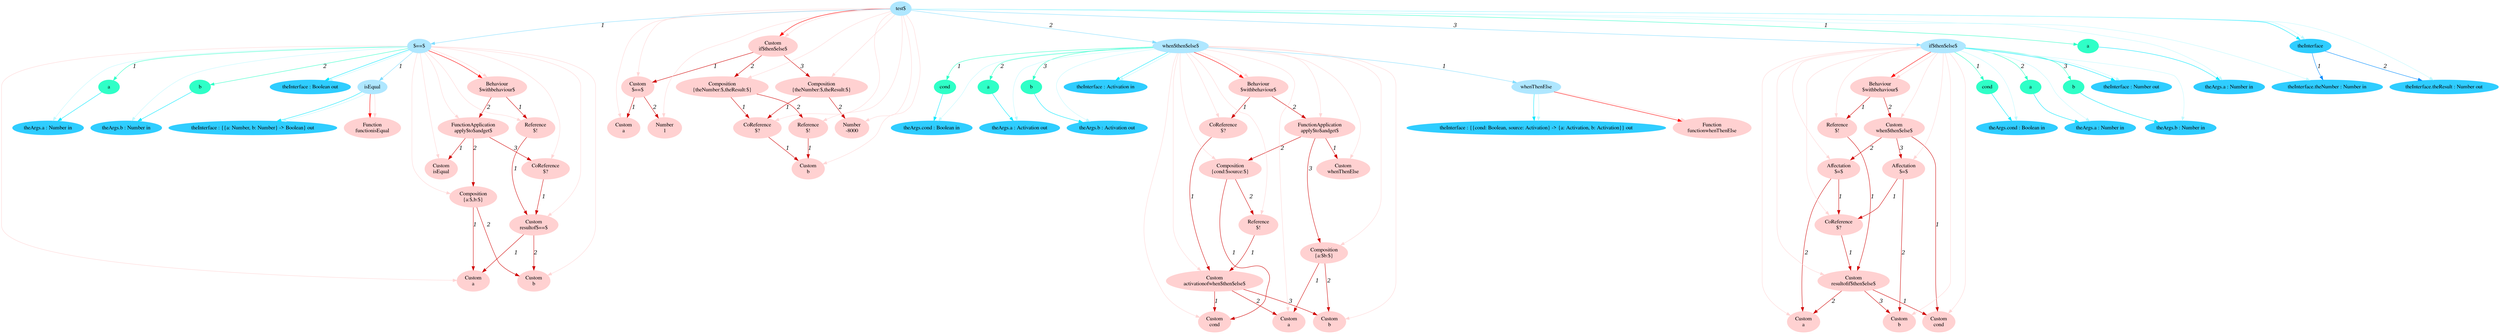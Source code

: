 digraph g{node_13234 [shape="ellipse", style="filled", color="#ffd1d1", fontname="Times", label="Function
functionisEqual" ]
node_13237 [shape="ellipse", style="filled", color="#ffd1d1", fontname="Times", label="Custom
a" ]
node_13242 [shape="ellipse", style="filled", color="#ffd1d1", fontname="Times", label="Custom
b" ]
node_13247 [shape="ellipse", style="filled", color="#ffd1d1", fontname="Times", label="Custom
resultof$==$" ]
node_13253 [shape="ellipse", style="filled", color="#ffd1d1", fontname="Times", label="Reference
$!" ]
node_13257 [shape="ellipse", style="filled", color="#ffd1d1", fontname="Times", label="Custom
isEqual" ]
node_13260 [shape="ellipse", style="filled", color="#ffd1d1", fontname="Times", label="Composition
{a:$,b:$}" ]
node_13265 [shape="ellipse", style="filled", color="#ffd1d1", fontname="Times", label="CoReference
$?" ]
node_13269 [shape="ellipse", style="filled", color="#ffd1d1", fontname="Times", label="FunctionApplication
apply$to$andget$" ]
node_13275 [shape="ellipse", style="filled", color="#ffd1d1", fontname="Times", label="Behaviour
$withbehaviour$" ]
node_13280 [shape="ellipse", style="filled", color="#ffd1d1", fontname="Times", label="Function
functionwhenThenElse" ]
node_13283 [shape="ellipse", style="filled", color="#ffd1d1", fontname="Times", label="Custom
cond" ]
node_13288 [shape="ellipse", style="filled", color="#ffd1d1", fontname="Times", label="Custom
a" ]
node_13293 [shape="ellipse", style="filled", color="#ffd1d1", fontname="Times", label="Custom
b" ]
node_13298 [shape="ellipse", style="filled", color="#ffd1d1", fontname="Times", label="Custom
activationofwhen$then$else$" ]
node_13305 [shape="ellipse", style="filled", color="#ffd1d1", fontname="Times", label="CoReference
$?" ]
node_13309 [shape="ellipse", style="filled", color="#ffd1d1", fontname="Times", label="Custom
whenThenElse" ]
node_13312 [shape="ellipse", style="filled", color="#ffd1d1", fontname="Times", label="Reference
$!" ]
node_13316 [shape="ellipse", style="filled", color="#ffd1d1", fontname="Times", label="Composition
{cond:$source:$}" ]
node_13321 [shape="ellipse", style="filled", color="#ffd1d1", fontname="Times", label="Composition
{a:$b:$}" ]
node_13326 [shape="ellipse", style="filled", color="#ffd1d1", fontname="Times", label="FunctionApplication
apply$to$andget$" ]
node_13332 [shape="ellipse", style="filled", color="#ffd1d1", fontname="Times", label="Behaviour
$withbehaviour$" ]
node_13337 [shape="ellipse", style="filled", color="#ffd1d1", fontname="Times", label="Custom
cond" ]
node_13343 [shape="ellipse", style="filled", color="#ffd1d1", fontname="Times", label="Custom
a" ]
node_13349 [shape="ellipse", style="filled", color="#ffd1d1", fontname="Times", label="Custom
b" ]
node_13355 [shape="ellipse", style="filled", color="#ffd1d1", fontname="Times", label="Custom
resultofif$then$else$" ]
node_13363 [shape="ellipse", style="filled", color="#ffd1d1", fontname="Times", label="Reference
$!" ]
node_13367 [shape="ellipse", style="filled", color="#ffd1d1", fontname="Times", label="CoReference
$?" ]
node_13372 [shape="ellipse", style="filled", color="#ffd1d1", fontname="Times", label="Affectation
$=$" ]
node_13377 [shape="ellipse", style="filled", color="#ffd1d1", fontname="Times", label="Affectation
$=$" ]
node_13382 [shape="ellipse", style="filled", color="#ffd1d1", fontname="Times", label="Custom
when$then$else$" ]
node_13388 [shape="ellipse", style="filled", color="#ffd1d1", fontname="Times", label="Behaviour
$withbehaviour$" ]
node_13393 [shape="ellipse", style="filled", color="#ffd1d1", fontname="Times", label="Custom
a" ]
node_13396 [shape="ellipse", style="filled", color="#ffd1d1", fontname="Times", label="Number
1" ]
node_13399 [shape="ellipse", style="filled", color="#ffd1d1", fontname="Times", label="Custom
$==$" ]
node_13404 [shape="ellipse", style="filled", color="#ffd1d1", fontname="Times", label="Custom
b" ]
node_13409 [shape="ellipse", style="filled", color="#ffd1d1", fontname="Times", label="CoReference
$?" ]
node_13414 [shape="ellipse", style="filled", color="#ffd1d1", fontname="Times", label="Reference
$!" ]
node_13418 [shape="ellipse", style="filled", color="#ffd1d1", fontname="Times", label="Composition
{theNumber:$,theResult:$}" ]
node_13423 [shape="ellipse", style="filled", color="#ffd1d1", fontname="Times", label="Number
-8000" ]
node_13426 [shape="ellipse", style="filled", color="#ffd1d1", fontname="Times", label="Composition
{theNumber:$,theResult:$}" ]
node_13431 [shape="ellipse", style="filled", color="#ffd1d1", fontname="Times", label="Custom
if$then$else$" ]
node_12947 [shape="ellipse", style="filled", color="#afe7ff", fontname="Times", label="test$" ]
node_12948 [shape="ellipse", style="filled", color="#afe7ff", fontname="Times", label="$==$" ]
node_12949 [shape="ellipse", style="filled", color="#afe7ff", fontname="Times", label="isEqual" ]
node_13012 [shape="ellipse", style="filled", color="#afe7ff", fontname="Times", label="when$then$else$" ]
node_13013 [shape="ellipse", style="filled", color="#afe7ff", fontname="Times", label="whenThenElse" ]
node_13093 [shape="ellipse", style="filled", color="#afe7ff", fontname="Times", label="if$then$else$" ]
node_12957 [shape="ellipse", style="filled", color="#2fffc7", fontname="Times", label="a" ]
node_12961 [shape="ellipse", style="filled", color="#2fffc7", fontname="Times", label="b" ]
node_13021 [shape="ellipse", style="filled", color="#2fffc7", fontname="Times", label="cond" ]
node_13025 [shape="ellipse", style="filled", color="#2fffc7", fontname="Times", label="a" ]
node_13029 [shape="ellipse", style="filled", color="#2fffc7", fontname="Times", label="b" ]
node_13094 [shape="ellipse", style="filled", color="#2fffc7", fontname="Times", label="cond" ]
node_13098 [shape="ellipse", style="filled", color="#2fffc7", fontname="Times", label="a" ]
node_13102 [shape="ellipse", style="filled", color="#2fffc7", fontname="Times", label="b" ]
node_13181 [shape="ellipse", style="filled", color="#2fffc7", fontname="Times", label="a" ]
node_12950 [shape="ellipse", style="filled", color="#2fcdff", fontname="Times", label="theInterface : {{a: Number, b: Number} -> Boolean} out" ]
node_12958 [shape="ellipse", style="filled", color="#2fcdff", fontname="Times", label="theArgs.a : Number in" ]
node_12962 [shape="ellipse", style="filled", color="#2fcdff", fontname="Times", label="theArgs.b : Number in" ]
node_12967 [shape="ellipse", style="filled", color="#2fcdff", fontname="Times", label="theInterface : Boolean out" ]
node_13014 [shape="ellipse", style="filled", color="#2fcdff", fontname="Times", label="theInterface : {{cond: Boolean, source: Activation} -> {a: Activation, b: Activation}} out" ]
node_13022 [shape="ellipse", style="filled", color="#2fcdff", fontname="Times", label="theArgs.cond : Boolean in" ]
node_13026 [shape="ellipse", style="filled", color="#2fcdff", fontname="Times", label="theArgs.a : Activation out" ]
node_13030 [shape="ellipse", style="filled", color="#2fcdff", fontname="Times", label="theArgs.b : Activation out" ]
node_13036 [shape="ellipse", style="filled", color="#2fcdff", fontname="Times", label="theInterface : Activation in" ]
node_13095 [shape="ellipse", style="filled", color="#2fcdff", fontname="Times", label="theArgs.cond : Boolean in" ]
node_13099 [shape="ellipse", style="filled", color="#2fcdff", fontname="Times", label="theArgs.a : Number in" ]
node_13103 [shape="ellipse", style="filled", color="#2fcdff", fontname="Times", label="theArgs.b : Number in" ]
node_13109 [shape="ellipse", style="filled", color="#2fcdff", fontname="Times", label="theInterface : Number out" ]
node_13182 [shape="ellipse", style="filled", color="#2fcdff", fontname="Times", label="theArgs.a : Number in" ]
node_13186 [shape="ellipse", style="filled", color="#2fcdff", fontname="Times", label="theInterface" ]
node_13187 [shape="ellipse", style="filled", color="#2fcdff", fontname="Times", label="theInterface.theNumber : Number in" ]
node_13189 [shape="ellipse", style="filled", color="#2fcdff", fontname="Times", label="theInterface.theResult : Number out" ]
node_13247 -> node_13237 [dir=forward, arrowHead=normal, fontname="Times-Italic", arrowsize=1, color="#d00000", label="1",  headlabel="", taillabel="" ]
node_13247 -> node_13242 [dir=forward, arrowHead=normal, fontname="Times-Italic", arrowsize=1, color="#d00000", label="2",  headlabel="", taillabel="" ]
node_13253 -> node_13247 [dir=forward, arrowHead=normal, fontname="Times-Italic", arrowsize=1, color="#d00000", label="1",  headlabel="", taillabel="" ]
node_13260 -> node_13237 [dir=forward, arrowHead=normal, fontname="Times-Italic", arrowsize=1, color="#d00000", label="1",  headlabel="", taillabel="" ]
node_13260 -> node_13242 [dir=forward, arrowHead=normal, fontname="Times-Italic", arrowsize=1, color="#d00000", label="2",  headlabel="", taillabel="" ]
node_13265 -> node_13247 [dir=forward, arrowHead=normal, fontname="Times-Italic", arrowsize=1, color="#d00000", label="1",  headlabel="", taillabel="" ]
node_13269 -> node_13257 [dir=forward, arrowHead=normal, fontname="Times-Italic", arrowsize=1, color="#d00000", label="1",  headlabel="", taillabel="" ]
node_13269 -> node_13260 [dir=forward, arrowHead=normal, fontname="Times-Italic", arrowsize=1, color="#d00000", label="2",  headlabel="", taillabel="" ]
node_13269 -> node_13265 [dir=forward, arrowHead=normal, fontname="Times-Italic", arrowsize=1, color="#d00000", label="3",  headlabel="", taillabel="" ]
node_13275 -> node_13253 [dir=forward, arrowHead=normal, fontname="Times-Italic", arrowsize=1, color="#d00000", label="1",  headlabel="", taillabel="" ]
node_13275 -> node_13269 [dir=forward, arrowHead=normal, fontname="Times-Italic", arrowsize=1, color="#d00000", label="2",  headlabel="", taillabel="" ]
node_13298 -> node_13283 [dir=forward, arrowHead=normal, fontname="Times-Italic", arrowsize=1, color="#d00000", label="1",  headlabel="", taillabel="" ]
node_13298 -> node_13288 [dir=forward, arrowHead=normal, fontname="Times-Italic", arrowsize=1, color="#d00000", label="2",  headlabel="", taillabel="" ]
node_13298 -> node_13293 [dir=forward, arrowHead=normal, fontname="Times-Italic", arrowsize=1, color="#d00000", label="3",  headlabel="", taillabel="" ]
node_13305 -> node_13298 [dir=forward, arrowHead=normal, fontname="Times-Italic", arrowsize=1, color="#d00000", label="1",  headlabel="", taillabel="" ]
node_13312 -> node_13298 [dir=forward, arrowHead=normal, fontname="Times-Italic", arrowsize=1, color="#d00000", label="1",  headlabel="", taillabel="" ]
node_13316 -> node_13283 [dir=forward, arrowHead=normal, fontname="Times-Italic", arrowsize=1, color="#d00000", label="1",  headlabel="", taillabel="" ]
node_13316 -> node_13312 [dir=forward, arrowHead=normal, fontname="Times-Italic", arrowsize=1, color="#d00000", label="2",  headlabel="", taillabel="" ]
node_13321 -> node_13288 [dir=forward, arrowHead=normal, fontname="Times-Italic", arrowsize=1, color="#d00000", label="1",  headlabel="", taillabel="" ]
node_13321 -> node_13293 [dir=forward, arrowHead=normal, fontname="Times-Italic", arrowsize=1, color="#d00000", label="2",  headlabel="", taillabel="" ]
node_13326 -> node_13309 [dir=forward, arrowHead=normal, fontname="Times-Italic", arrowsize=1, color="#d00000", label="1",  headlabel="", taillabel="" ]
node_13326 -> node_13316 [dir=forward, arrowHead=normal, fontname="Times-Italic", arrowsize=1, color="#d00000", label="2",  headlabel="", taillabel="" ]
node_13326 -> node_13321 [dir=forward, arrowHead=normal, fontname="Times-Italic", arrowsize=1, color="#d00000", label="3",  headlabel="", taillabel="" ]
node_13332 -> node_13305 [dir=forward, arrowHead=normal, fontname="Times-Italic", arrowsize=1, color="#d00000", label="1",  headlabel="", taillabel="" ]
node_13332 -> node_13326 [dir=forward, arrowHead=normal, fontname="Times-Italic", arrowsize=1, color="#d00000", label="2",  headlabel="", taillabel="" ]
node_13355 -> node_13337 [dir=forward, arrowHead=normal, fontname="Times-Italic", arrowsize=1, color="#d00000", label="1",  headlabel="", taillabel="" ]
node_13355 -> node_13343 [dir=forward, arrowHead=normal, fontname="Times-Italic", arrowsize=1, color="#d00000", label="2",  headlabel="", taillabel="" ]
node_13355 -> node_13349 [dir=forward, arrowHead=normal, fontname="Times-Italic", arrowsize=1, color="#d00000", label="3",  headlabel="", taillabel="" ]
node_13363 -> node_13355 [dir=forward, arrowHead=normal, fontname="Times-Italic", arrowsize=1, color="#d00000", label="1",  headlabel="", taillabel="" ]
node_13367 -> node_13355 [dir=forward, arrowHead=normal, fontname="Times-Italic", arrowsize=1, color="#d00000", label="1",  headlabel="", taillabel="" ]
node_13372 -> node_13343 [dir=forward, arrowHead=normal, fontname="Times-Italic", arrowsize=1, color="#d00000", label="2",  headlabel="", taillabel="" ]
node_13372 -> node_13367 [dir=forward, arrowHead=normal, fontname="Times-Italic", arrowsize=1, color="#d00000", label="1",  headlabel="", taillabel="" ]
node_13377 -> node_13349 [dir=forward, arrowHead=normal, fontname="Times-Italic", arrowsize=1, color="#d00000", label="2",  headlabel="", taillabel="" ]
node_13377 -> node_13367 [dir=forward, arrowHead=normal, fontname="Times-Italic", arrowsize=1, color="#d00000", label="1",  headlabel="", taillabel="" ]
node_13382 -> node_13337 [dir=forward, arrowHead=normal, fontname="Times-Italic", arrowsize=1, color="#d00000", label="1",  headlabel="", taillabel="" ]
node_13382 -> node_13372 [dir=forward, arrowHead=normal, fontname="Times-Italic", arrowsize=1, color="#d00000", label="2",  headlabel="", taillabel="" ]
node_13382 -> node_13377 [dir=forward, arrowHead=normal, fontname="Times-Italic", arrowsize=1, color="#d00000", label="3",  headlabel="", taillabel="" ]
node_13388 -> node_13363 [dir=forward, arrowHead=normal, fontname="Times-Italic", arrowsize=1, color="#d00000", label="1",  headlabel="", taillabel="" ]
node_13388 -> node_13382 [dir=forward, arrowHead=normal, fontname="Times-Italic", arrowsize=1, color="#d00000", label="2",  headlabel="", taillabel="" ]
node_13399 -> node_13393 [dir=forward, arrowHead=normal, fontname="Times-Italic", arrowsize=1, color="#d00000", label="1",  headlabel="", taillabel="" ]
node_13399 -> node_13396 [dir=forward, arrowHead=normal, fontname="Times-Italic", arrowsize=1, color="#d00000", label="2",  headlabel="", taillabel="" ]
node_13409 -> node_13404 [dir=forward, arrowHead=normal, fontname="Times-Italic", arrowsize=1, color="#d00000", label="1",  headlabel="", taillabel="" ]
node_13414 -> node_13404 [dir=forward, arrowHead=normal, fontname="Times-Italic", arrowsize=1, color="#d00000", label="1",  headlabel="", taillabel="" ]
node_13418 -> node_13409 [dir=forward, arrowHead=normal, fontname="Times-Italic", arrowsize=1, color="#d00000", label="1",  headlabel="", taillabel="" ]
node_13418 -> node_13414 [dir=forward, arrowHead=normal, fontname="Times-Italic", arrowsize=1, color="#d00000", label="2",  headlabel="", taillabel="" ]
node_13426 -> node_13409 [dir=forward, arrowHead=normal, fontname="Times-Italic", arrowsize=1, color="#d00000", label="1",  headlabel="", taillabel="" ]
node_13426 -> node_13423 [dir=forward, arrowHead=normal, fontname="Times-Italic", arrowsize=1, color="#d00000", label="2",  headlabel="", taillabel="" ]
node_13431 -> node_13399 [dir=forward, arrowHead=normal, fontname="Times-Italic", arrowsize=1, color="#d00000", label="1",  headlabel="", taillabel="" ]
node_13431 -> node_13418 [dir=forward, arrowHead=normal, fontname="Times-Italic", arrowsize=1, color="#d00000", label="2",  headlabel="", taillabel="" ]
node_13431 -> node_13426 [dir=forward, arrowHead=normal, fontname="Times-Italic", arrowsize=1, color="#d00000", label="3",  headlabel="", taillabel="" ]
node_12949 -> node_13234 [dir=forward, arrowHead=normal, fontname="Times-Italic", arrowsize=1, color="#ff0000", label="",  headlabel="", taillabel="" ]
node_12948 -> node_13275 [dir=forward, arrowHead=normal, fontname="Times-Italic", arrowsize=1, color="#ff0000", label="",  headlabel="", taillabel="" ]
node_13013 -> node_13280 [dir=forward, arrowHead=normal, fontname="Times-Italic", arrowsize=1, color="#ff0000", label="",  headlabel="", taillabel="" ]
node_13012 -> node_13332 [dir=forward, arrowHead=normal, fontname="Times-Italic", arrowsize=1, color="#ff0000", label="",  headlabel="", taillabel="" ]
node_13093 -> node_13388 [dir=forward, arrowHead=normal, fontname="Times-Italic", arrowsize=1, color="#ff0000", label="",  headlabel="", taillabel="" ]
node_12947 -> node_13431 [dir=forward, arrowHead=normal, fontname="Times-Italic", arrowsize=1, color="#ff0000", label="",  headlabel="", taillabel="" ]
node_12949 -> node_13234 [dir=forward, arrowHead=normal, fontname="Times-Italic", arrowsize=1, color="#ffd5d5", label="",  headlabel="", taillabel="" ]
node_12948 -> node_13237 [dir=forward, arrowHead=normal, fontname="Times-Italic", arrowsize=1, color="#ffd5d5", label="",  headlabel="", taillabel="" ]
node_12948 -> node_13242 [dir=forward, arrowHead=normal, fontname="Times-Italic", arrowsize=1, color="#ffd5d5", label="",  headlabel="", taillabel="" ]
node_12948 -> node_13247 [dir=forward, arrowHead=normal, fontname="Times-Italic", arrowsize=1, color="#ffd5d5", label="",  headlabel="", taillabel="" ]
node_12948 -> node_13253 [dir=forward, arrowHead=normal, fontname="Times-Italic", arrowsize=1, color="#ffd5d5", label="",  headlabel="", taillabel="" ]
node_12948 -> node_13257 [dir=forward, arrowHead=normal, fontname="Times-Italic", arrowsize=1, color="#ffd5d5", label="",  headlabel="", taillabel="" ]
node_12948 -> node_13260 [dir=forward, arrowHead=normal, fontname="Times-Italic", arrowsize=1, color="#ffd5d5", label="",  headlabel="", taillabel="" ]
node_12948 -> node_13265 [dir=forward, arrowHead=normal, fontname="Times-Italic", arrowsize=1, color="#ffd5d5", label="",  headlabel="", taillabel="" ]
node_12948 -> node_13269 [dir=forward, arrowHead=normal, fontname="Times-Italic", arrowsize=1, color="#ffd5d5", label="",  headlabel="", taillabel="" ]
node_12948 -> node_13275 [dir=forward, arrowHead=normal, fontname="Times-Italic", arrowsize=1, color="#ffd5d5", label="",  headlabel="", taillabel="" ]
node_13013 -> node_13280 [dir=forward, arrowHead=normal, fontname="Times-Italic", arrowsize=1, color="#ffd5d5", label="",  headlabel="", taillabel="" ]
node_13012 -> node_13283 [dir=forward, arrowHead=normal, fontname="Times-Italic", arrowsize=1, color="#ffd5d5", label="",  headlabel="", taillabel="" ]
node_13012 -> node_13288 [dir=forward, arrowHead=normal, fontname="Times-Italic", arrowsize=1, color="#ffd5d5", label="",  headlabel="", taillabel="" ]
node_13012 -> node_13293 [dir=forward, arrowHead=normal, fontname="Times-Italic", arrowsize=1, color="#ffd5d5", label="",  headlabel="", taillabel="" ]
node_13012 -> node_13298 [dir=forward, arrowHead=normal, fontname="Times-Italic", arrowsize=1, color="#ffd5d5", label="",  headlabel="", taillabel="" ]
node_13012 -> node_13305 [dir=forward, arrowHead=normal, fontname="Times-Italic", arrowsize=1, color="#ffd5d5", label="",  headlabel="", taillabel="" ]
node_13012 -> node_13309 [dir=forward, arrowHead=normal, fontname="Times-Italic", arrowsize=1, color="#ffd5d5", label="",  headlabel="", taillabel="" ]
node_13012 -> node_13312 [dir=forward, arrowHead=normal, fontname="Times-Italic", arrowsize=1, color="#ffd5d5", label="",  headlabel="", taillabel="" ]
node_13012 -> node_13316 [dir=forward, arrowHead=normal, fontname="Times-Italic", arrowsize=1, color="#ffd5d5", label="",  headlabel="", taillabel="" ]
node_13012 -> node_13321 [dir=forward, arrowHead=normal, fontname="Times-Italic", arrowsize=1, color="#ffd5d5", label="",  headlabel="", taillabel="" ]
node_13012 -> node_13326 [dir=forward, arrowHead=normal, fontname="Times-Italic", arrowsize=1, color="#ffd5d5", label="",  headlabel="", taillabel="" ]
node_13012 -> node_13332 [dir=forward, arrowHead=normal, fontname="Times-Italic", arrowsize=1, color="#ffd5d5", label="",  headlabel="", taillabel="" ]
node_13093 -> node_13337 [dir=forward, arrowHead=normal, fontname="Times-Italic", arrowsize=1, color="#ffd5d5", label="",  headlabel="", taillabel="" ]
node_13093 -> node_13343 [dir=forward, arrowHead=normal, fontname="Times-Italic", arrowsize=1, color="#ffd5d5", label="",  headlabel="", taillabel="" ]
node_13093 -> node_13349 [dir=forward, arrowHead=normal, fontname="Times-Italic", arrowsize=1, color="#ffd5d5", label="",  headlabel="", taillabel="" ]
node_13093 -> node_13355 [dir=forward, arrowHead=normal, fontname="Times-Italic", arrowsize=1, color="#ffd5d5", label="",  headlabel="", taillabel="" ]
node_13093 -> node_13363 [dir=forward, arrowHead=normal, fontname="Times-Italic", arrowsize=1, color="#ffd5d5", label="",  headlabel="", taillabel="" ]
node_13093 -> node_13367 [dir=forward, arrowHead=normal, fontname="Times-Italic", arrowsize=1, color="#ffd5d5", label="",  headlabel="", taillabel="" ]
node_13093 -> node_13372 [dir=forward, arrowHead=normal, fontname="Times-Italic", arrowsize=1, color="#ffd5d5", label="",  headlabel="", taillabel="" ]
node_13093 -> node_13377 [dir=forward, arrowHead=normal, fontname="Times-Italic", arrowsize=1, color="#ffd5d5", label="",  headlabel="", taillabel="" ]
node_13093 -> node_13382 [dir=forward, arrowHead=normal, fontname="Times-Italic", arrowsize=1, color="#ffd5d5", label="",  headlabel="", taillabel="" ]
node_13093 -> node_13388 [dir=forward, arrowHead=normal, fontname="Times-Italic", arrowsize=1, color="#ffd5d5", label="",  headlabel="", taillabel="" ]
node_12947 -> node_13393 [dir=forward, arrowHead=normal, fontname="Times-Italic", arrowsize=1, color="#ffd5d5", label="",  headlabel="", taillabel="" ]
node_12947 -> node_13396 [dir=forward, arrowHead=normal, fontname="Times-Italic", arrowsize=1, color="#ffd5d5", label="",  headlabel="", taillabel="" ]
node_12947 -> node_13399 [dir=forward, arrowHead=normal, fontname="Times-Italic", arrowsize=1, color="#ffd5d5", label="",  headlabel="", taillabel="" ]
node_12947 -> node_13404 [dir=forward, arrowHead=normal, fontname="Times-Italic", arrowsize=1, color="#ffd5d5", label="",  headlabel="", taillabel="" ]
node_12947 -> node_13409 [dir=forward, arrowHead=normal, fontname="Times-Italic", arrowsize=1, color="#ffd5d5", label="",  headlabel="", taillabel="" ]
node_12947 -> node_13414 [dir=forward, arrowHead=normal, fontname="Times-Italic", arrowsize=1, color="#ffd5d5", label="",  headlabel="", taillabel="" ]
node_12947 -> node_13418 [dir=forward, arrowHead=normal, fontname="Times-Italic", arrowsize=1, color="#ffd5d5", label="",  headlabel="", taillabel="" ]
node_12947 -> node_13423 [dir=forward, arrowHead=normal, fontname="Times-Italic", arrowsize=1, color="#ffd5d5", label="",  headlabel="", taillabel="" ]
node_12947 -> node_13426 [dir=forward, arrowHead=normal, fontname="Times-Italic", arrowsize=1, color="#ffd5d5", label="",  headlabel="", taillabel="" ]
node_12947 -> node_13431 [dir=forward, arrowHead=normal, fontname="Times-Italic", arrowsize=1, color="#ffd5d5", label="",  headlabel="", taillabel="" ]
node_12948 -> node_12957 [dir=forward, arrowHead=normal, fontname="Times-Italic", arrowsize=1, color="#2fffc7", label="1",  headlabel="", taillabel="" ]
node_12948 -> node_12961 [dir=forward, arrowHead=normal, fontname="Times-Italic", arrowsize=1, color="#2fffc7", label="2",  headlabel="", taillabel="" ]
node_13012 -> node_13021 [dir=forward, arrowHead=normal, fontname="Times-Italic", arrowsize=1, color="#2fffc7", label="1",  headlabel="", taillabel="" ]
node_13012 -> node_13025 [dir=forward, arrowHead=normal, fontname="Times-Italic", arrowsize=1, color="#2fffc7", label="2",  headlabel="", taillabel="" ]
node_13012 -> node_13029 [dir=forward, arrowHead=normal, fontname="Times-Italic", arrowsize=1, color="#2fffc7", label="3",  headlabel="", taillabel="" ]
node_13093 -> node_13094 [dir=forward, arrowHead=normal, fontname="Times-Italic", arrowsize=1, color="#2fffc7", label="1",  headlabel="", taillabel="" ]
node_13093 -> node_13098 [dir=forward, arrowHead=normal, fontname="Times-Italic", arrowsize=1, color="#2fffc7", label="2",  headlabel="", taillabel="" ]
node_13093 -> node_13102 [dir=forward, arrowHead=normal, fontname="Times-Italic", arrowsize=1, color="#2fffc7", label="3",  headlabel="", taillabel="" ]
node_12947 -> node_13181 [dir=forward, arrowHead=normal, fontname="Times-Italic", arrowsize=1, color="#2fffc7", label="1",  headlabel="", taillabel="" ]
node_12957 -> node_12958 [dir=forward, arrowHead=normal, fontname="Times-Italic", arrowsize=1, color="#00e8ff", label="",  headlabel="", taillabel="" ]
node_12961 -> node_12962 [dir=forward, arrowHead=normal, fontname="Times-Italic", arrowsize=1, color="#00e8ff", label="",  headlabel="", taillabel="" ]
node_13021 -> node_13022 [dir=forward, arrowHead=normal, fontname="Times-Italic", arrowsize=1, color="#00e8ff", label="",  headlabel="", taillabel="" ]
node_13025 -> node_13026 [dir=forward, arrowHead=normal, fontname="Times-Italic", arrowsize=1, color="#00e8ff", label="",  headlabel="", taillabel="" ]
node_13029 -> node_13030 [dir=forward, arrowHead=normal, fontname="Times-Italic", arrowsize=1, color="#00e8ff", label="",  headlabel="", taillabel="" ]
node_13094 -> node_13095 [dir=forward, arrowHead=normal, fontname="Times-Italic", arrowsize=1, color="#00e8ff", label="",  headlabel="", taillabel="" ]
node_13098 -> node_13099 [dir=forward, arrowHead=normal, fontname="Times-Italic", arrowsize=1, color="#00e8ff", label="",  headlabel="", taillabel="" ]
node_13102 -> node_13103 [dir=forward, arrowHead=normal, fontname="Times-Italic", arrowsize=1, color="#00e8ff", label="",  headlabel="", taillabel="" ]
node_13181 -> node_13182 [dir=forward, arrowHead=normal, fontname="Times-Italic", arrowsize=1, color="#00e8ff", label="",  headlabel="", taillabel="" ]
node_12949 -> node_12950 [dir=forward, arrowHead=normal, fontname="Times-Italic", arrowsize=1, color="#00e8ff", label="",  headlabel="", taillabel="" ]
node_12948 -> node_12967 [dir=forward, arrowHead=normal, fontname="Times-Italic", arrowsize=1, color="#00e8ff", label="",  headlabel="", taillabel="" ]
node_13013 -> node_13014 [dir=forward, arrowHead=normal, fontname="Times-Italic", arrowsize=1, color="#00e8ff", label="",  headlabel="", taillabel="" ]
node_13012 -> node_13036 [dir=forward, arrowHead=normal, fontname="Times-Italic", arrowsize=1, color="#00e8ff", label="",  headlabel="", taillabel="" ]
node_13093 -> node_13109 [dir=forward, arrowHead=normal, fontname="Times-Italic", arrowsize=1, color="#00e8ff", label="",  headlabel="", taillabel="" ]
node_12947 -> node_13186 [dir=forward, arrowHead=normal, fontname="Times-Italic", arrowsize=1, color="#00e8ff", label="",  headlabel="", taillabel="" ]
node_12949 -> node_12950 [dir=forward, arrowHead=normal, fontname="Times-Italic", arrowsize=1, color="#bef9ff", label="",  headlabel="", taillabel="" ]
node_12948 -> node_12958 [dir=forward, arrowHead=normal, fontname="Times-Italic", arrowsize=1, color="#bef9ff", label="",  headlabel="", taillabel="" ]
node_12948 -> node_12962 [dir=forward, arrowHead=normal, fontname="Times-Italic", arrowsize=1, color="#bef9ff", label="",  headlabel="", taillabel="" ]
node_12948 -> node_12967 [dir=forward, arrowHead=normal, fontname="Times-Italic", arrowsize=1, color="#bef9ff", label="",  headlabel="", taillabel="" ]
node_13013 -> node_13014 [dir=forward, arrowHead=normal, fontname="Times-Italic", arrowsize=1, color="#bef9ff", label="",  headlabel="", taillabel="" ]
node_13012 -> node_13022 [dir=forward, arrowHead=normal, fontname="Times-Italic", arrowsize=1, color="#bef9ff", label="",  headlabel="", taillabel="" ]
node_13012 -> node_13026 [dir=forward, arrowHead=normal, fontname="Times-Italic", arrowsize=1, color="#bef9ff", label="",  headlabel="", taillabel="" ]
node_13012 -> node_13030 [dir=forward, arrowHead=normal, fontname="Times-Italic", arrowsize=1, color="#bef9ff", label="",  headlabel="", taillabel="" ]
node_13012 -> node_13036 [dir=forward, arrowHead=normal, fontname="Times-Italic", arrowsize=1, color="#bef9ff", label="",  headlabel="", taillabel="" ]
node_13093 -> node_13095 [dir=forward, arrowHead=normal, fontname="Times-Italic", arrowsize=1, color="#bef9ff", label="",  headlabel="", taillabel="" ]
node_13093 -> node_13099 [dir=forward, arrowHead=normal, fontname="Times-Italic", arrowsize=1, color="#bef9ff", label="",  headlabel="", taillabel="" ]
node_13093 -> node_13103 [dir=forward, arrowHead=normal, fontname="Times-Italic", arrowsize=1, color="#bef9ff", label="",  headlabel="", taillabel="" ]
node_13093 -> node_13109 [dir=forward, arrowHead=normal, fontname="Times-Italic", arrowsize=1, color="#bef9ff", label="",  headlabel="", taillabel="" ]
node_12947 -> node_13182 [dir=forward, arrowHead=normal, fontname="Times-Italic", arrowsize=1, color="#bef9ff", label="",  headlabel="", taillabel="" ]
node_12947 -> node_13187 [dir=forward, arrowHead=normal, fontname="Times-Italic", arrowsize=1, color="#bef9ff", label="",  headlabel="", taillabel="" ]
node_12947 -> node_13189 [dir=forward, arrowHead=normal, fontname="Times-Italic", arrowsize=1, color="#bef9ff", label="",  headlabel="", taillabel="" ]
node_12947 -> node_13186 [dir=forward, arrowHead=normal, fontname="Times-Italic", arrowsize=1, color="#bef9ff", label="",  headlabel="", taillabel="" ]
node_13186 -> node_13187 [dir=forward, arrowHead=normal, fontname="Times-Italic", arrowsize=1, color="#008cff", label="1",  headlabel="", taillabel="" ]
node_13186 -> node_13189 [dir=forward, arrowHead=normal, fontname="Times-Italic", arrowsize=1, color="#008cff", label="2",  headlabel="", taillabel="" ]
node_12948 -> node_12949 [dir=forward, arrowHead=normal, fontname="Times-Italic", arrowsize=1, color="#81ddff", label="1",  headlabel="", taillabel="" ]
node_13012 -> node_13013 [dir=forward, arrowHead=normal, fontname="Times-Italic", arrowsize=1, color="#81ddff", label="1",  headlabel="", taillabel="" ]
node_12947 -> node_12948 [dir=forward, arrowHead=normal, fontname="Times-Italic", arrowsize=1, color="#81ddff", label="1",  headlabel="", taillabel="" ]
node_12947 -> node_13012 [dir=forward, arrowHead=normal, fontname="Times-Italic", arrowsize=1, color="#81ddff", label="2",  headlabel="", taillabel="" ]
node_12947 -> node_13093 [dir=forward, arrowHead=normal, fontname="Times-Italic", arrowsize=1, color="#81ddff", label="3",  headlabel="", taillabel="" ]
}